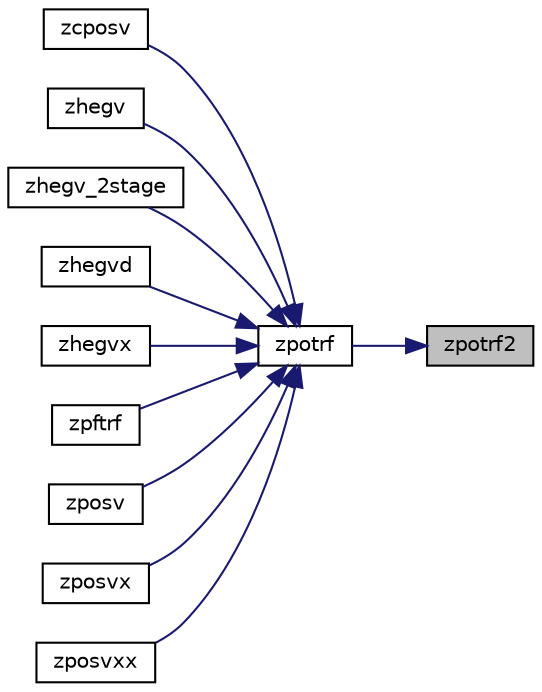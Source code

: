 digraph "zpotrf2"
{
 // LATEX_PDF_SIZE
  edge [fontname="Helvetica",fontsize="10",labelfontname="Helvetica",labelfontsize="10"];
  node [fontname="Helvetica",fontsize="10",shape=record];
  rankdir="RL";
  Node1 [label="zpotrf2",height=0.2,width=0.4,color="black", fillcolor="grey75", style="filled", fontcolor="black",tooltip="ZPOTRF2"];
  Node1 -> Node2 [dir="back",color="midnightblue",fontsize="10",style="solid",fontname="Helvetica"];
  Node2 [label="zpotrf",height=0.2,width=0.4,color="black", fillcolor="white", style="filled",URL="$VARIANTS_2cholesky_2RL_2zpotrf_8f.html#a93e22b682170873efb50df5a79c5e4eb",tooltip="ZPOTRF VARIANT: right looking block version of the algorithm, calling Level 3 BLAS."];
  Node2 -> Node3 [dir="back",color="midnightblue",fontsize="10",style="solid",fontname="Helvetica"];
  Node3 [label="zcposv",height=0.2,width=0.4,color="black", fillcolor="white", style="filled",URL="$zcposv_8f.html#ae1f1548257a84b4328773c60eefb8934",tooltip="ZCPOSV computes the solution to system of linear equations A * X = B for PO matrices"];
  Node2 -> Node4 [dir="back",color="midnightblue",fontsize="10",style="solid",fontname="Helvetica"];
  Node4 [label="zhegv",height=0.2,width=0.4,color="black", fillcolor="white", style="filled",URL="$zhegv_8f.html#af7b790b3b89de432a423c9006c1cc1ac",tooltip="ZHEGV"];
  Node2 -> Node5 [dir="back",color="midnightblue",fontsize="10",style="solid",fontname="Helvetica"];
  Node5 [label="zhegv_2stage",height=0.2,width=0.4,color="black", fillcolor="white", style="filled",URL="$zhegv__2stage_8f.html#a415db46f3fbb92fd4c7af056e6a040d2",tooltip="ZHEGV_2STAGE"];
  Node2 -> Node6 [dir="back",color="midnightblue",fontsize="10",style="solid",fontname="Helvetica"];
  Node6 [label="zhegvd",height=0.2,width=0.4,color="black", fillcolor="white", style="filled",URL="$zhegvd_8f.html#a74fdf9b5a16c90d8b7a589dec5ca058a",tooltip="ZHEGVD"];
  Node2 -> Node7 [dir="back",color="midnightblue",fontsize="10",style="solid",fontname="Helvetica"];
  Node7 [label="zhegvx",height=0.2,width=0.4,color="black", fillcolor="white", style="filled",URL="$zhegvx_8f.html#a8ea76cbbb14edb5a22069e203fc8e8b2",tooltip="ZHEGVX"];
  Node2 -> Node8 [dir="back",color="midnightblue",fontsize="10",style="solid",fontname="Helvetica"];
  Node8 [label="zpftrf",height=0.2,width=0.4,color="black", fillcolor="white", style="filled",URL="$zpftrf_8f.html#a25ebee8d75ebaae89d5eb0212df2075c",tooltip="ZPFTRF"];
  Node2 -> Node9 [dir="back",color="midnightblue",fontsize="10",style="solid",fontname="Helvetica"];
  Node9 [label="zposv",height=0.2,width=0.4,color="black", fillcolor="white", style="filled",URL="$zposv_8f.html#a58f7fd3a95eb2994b1caec327ec75895",tooltip="ZPOSV computes the solution to system of linear equations A * X = B for PO matrices"];
  Node2 -> Node10 [dir="back",color="midnightblue",fontsize="10",style="solid",fontname="Helvetica"];
  Node10 [label="zposvx",height=0.2,width=0.4,color="black", fillcolor="white", style="filled",URL="$zposvx_8f.html#ae86e9b8504b15462b291b17032195e29",tooltip="ZPOSVX computes the solution to system of linear equations A * X = B for PO matrices"];
  Node2 -> Node11 [dir="back",color="midnightblue",fontsize="10",style="solid",fontname="Helvetica"];
  Node11 [label="zposvxx",height=0.2,width=0.4,color="black", fillcolor="white", style="filled",URL="$zposvxx_8f.html#a3536bbd664c6152bca5e47cffd0c6676",tooltip="ZPOSVXX computes the solution to system of linear equations A * X = B for PO matrices"];
}
